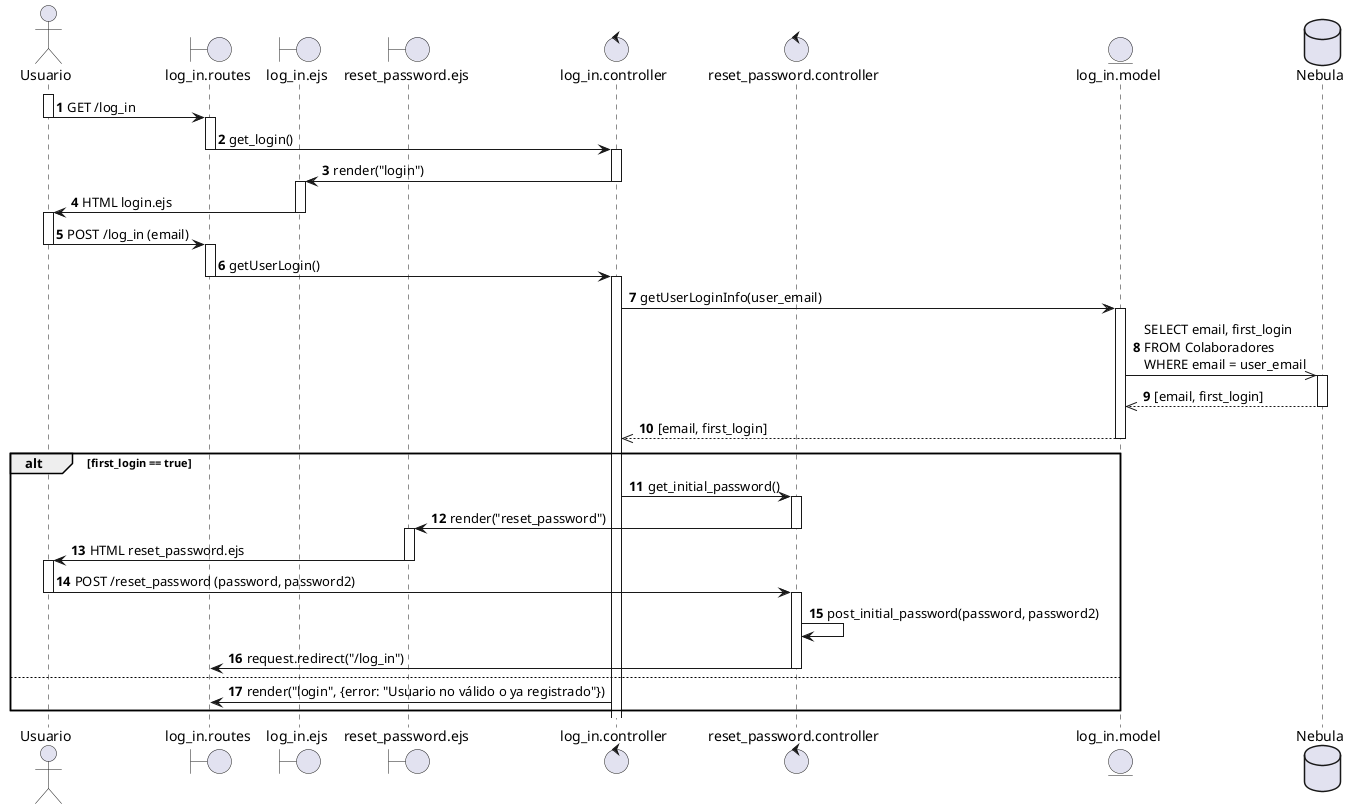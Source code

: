 @startuml Prueba
autonumber
actor Usuario as u
boundary log_in.routes as lgr
boundary log_in.ejs as lge
boundary reset_password.ejs as rpe
control log_in.controller as lgc
control reset_password.controller as rpc
entity log_in.model as lgm
database Nebula as db

activate u
u -> lgr : GET /log_in
deactivate u

activate lgr
lgr -> lgc : get_login()
deactivate lgr
activate lgc
lgc -> lge : render("login")
deactivate lgc
activate lge
lge -> u : HTML login.ejs
deactivate lge 

activate u
u -> lgr : POST /log_in (email)
deactivate u

activate lgr
lgr -> lgc : getUserLogin()
deactivate lgr

activate lgc
lgc -> lgm : getUserLoginInfo(user_email)
activate lgm
lgm ->> db : SELECT email, first_login \nFROM Colaboradores \nWHERE email = user_email
activate db
db -->> lgm : [email, first_login]
deactivate db
lgm -->> lgc : [email, first_login]
deactivate lgm

alt first_login == true
    lgc -> rpc : get_initial_password()
    activate rpc
    rpc -> rpe : render("reset_password")
    deactivate rpc
    activate rpe
    rpe -> u : HTML reset_password.ejs
    deactivate rpe
    
    activate u
    u -> rpc : POST /reset_password (password, password2)
    deactivate u
    
    activate rpc
    rpc -> rpc : post_initial_password(password, password2)
    rpc -> lgr : request.redirect("/log_in")
    deactivate rpc
else
    lgc -> lgr : render("login", {error: "Usuario no válido o ya registrado"})
end

@enduml
